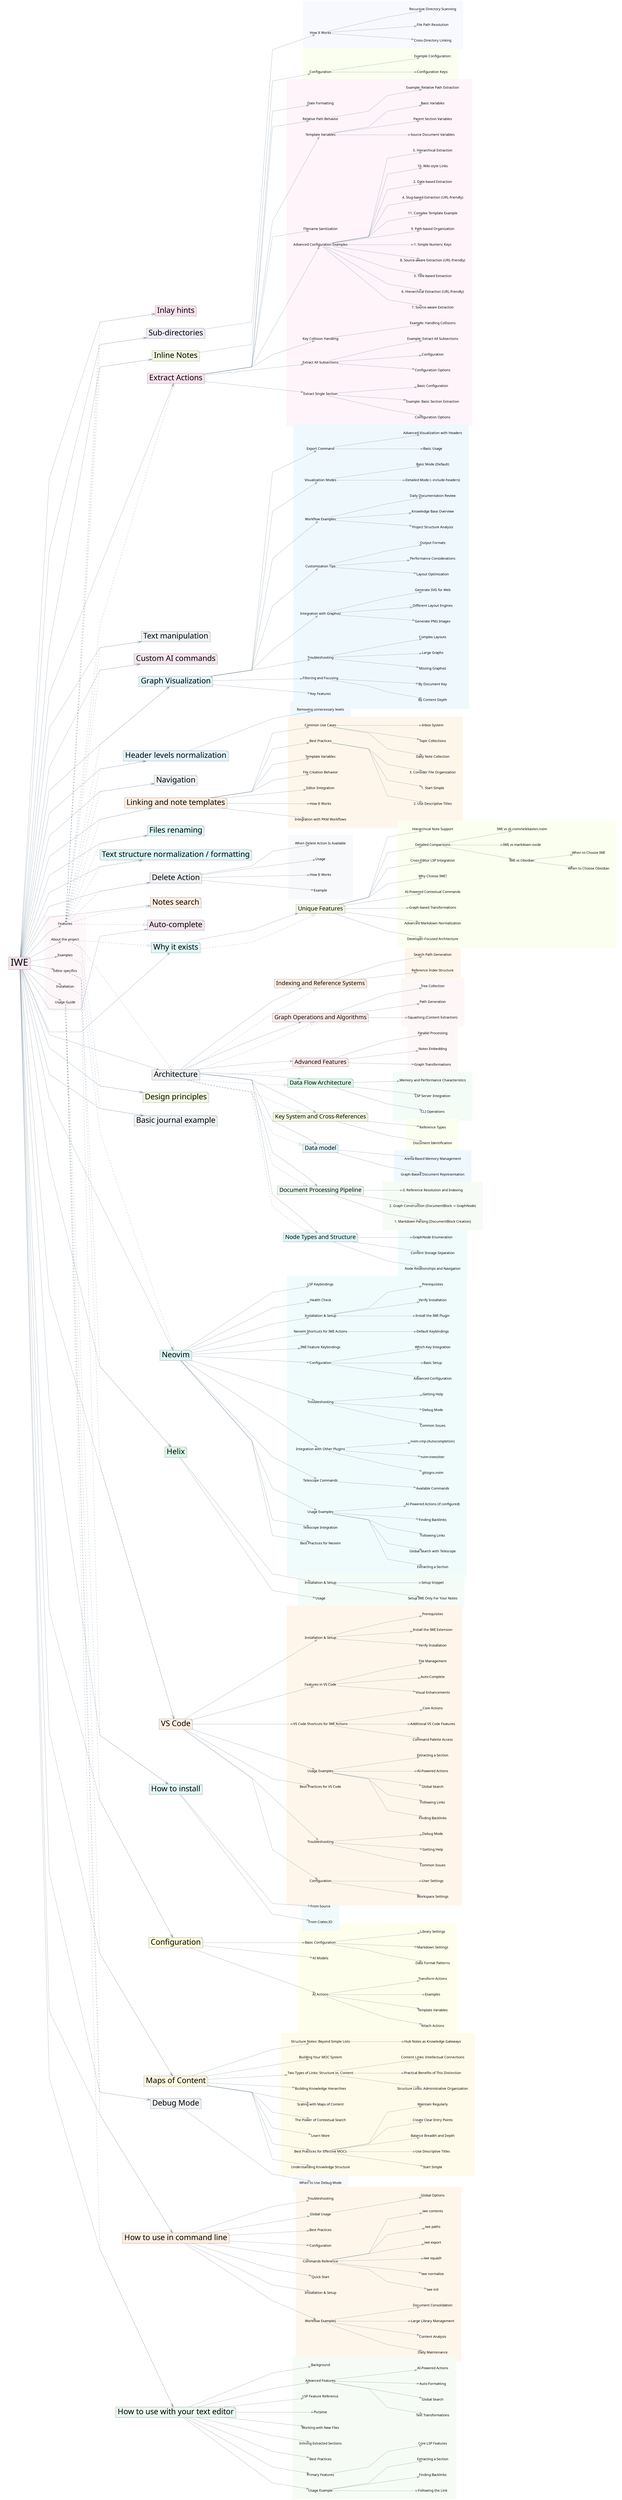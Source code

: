 digraph G {
  rankdir=LR
  fontname=Verdana
  fontsize=13
  nodesep=0.7
  splines=polyline
  pad="0.5,0.2"
  ranksep=1.2
  overlap=false
  540[label="Inlay hints",fillcolor="#fae1ee",fontsize=32,fontname=Verdana,color="#b3b3b3",penwidth=1.5,shape=note,style=filled]
  164[label="Data Flow Architecture",fillcolor="#d9fae7",fontsize=24,fontname=Verdana,color="#b3b3b3",penwidth=1.5,shape=note,style=filled]
  596[label="Sub-directories",fillcolor="#eeebfa",fontsize=32,fontname=Verdana,color="#b3b3b3",penwidth=1.5,shape=note,style=filled]
  1148[label="Neovim",fillcolor="#dcf7f7",fontsize=32,fontname=Verdana,color="#b3b3b3",penwidth=1.5,shape=note,style=filled]
  544[label="Inline Notes",fillcolor="#f2fadf",fontsize=32,fontname=Verdana,color="#b3b3b3",penwidth=1.5,shape=note,style=filled]
  375[label="Extract Actions",fillcolor="#fae1ee",fontsize=32,fontname=Verdana,color="#b3b3b3",penwidth=1.5,shape=note,style=filled]
  90[label="Configuration",fillcolor="#fbfbda",fontsize=32,fontname=Verdana,color="#b3b3b3",penwidth=1.5,shape=note,style=filled]
  861[label="Helix",fillcolor="#d9fae7",fontsize=32,fontname=Verdana,color="#b3b3b3",penwidth=1.5,shape=note,style=filled]
  618[label="Text manipulation",fillcolor="#eef2f5",fontsize=32,fontname=Verdana,color="#b3b3b3",penwidth=1.5,shape=note,style=filled]
  1077[label="Maps of Content",fillcolor="#fff9de",fontsize=32,fontname=Verdana,color="#b3b3b3",penwidth=1.5,shape=note,style=filled]
  1449[label="Why it exists",fillcolor="#dcf7f7",fontsize=32,fontname=Verdana,color="#b3b3b3",penwidth=1.5,shape=note,style=filled]
  267[label="Custom AI commands",fillcolor="#f6e5ee",fontsize=32,fontname=Verdana,color="#b3b3b3",penwidth=1.5,shape=note,style=filled]
  1059[label="Key System and Cross-References",fillcolor="#f2fadf",fontsize=24,fontname=Verdana,color="#b3b3b3",penwidth=1.5,shape=note,style=filled]
  1[label="Architecture",fillcolor="#eef2f5",fontsize=32,fontname=Verdana,color="#b3b3b3",penwidth=1.5,shape=note,style=filled]
  625[label="Graph Visualization",fillcolor="#e1f5fe",fontsize=32,fontname=Verdana,color="#b3b3b3",penwidth=1.5,shape=note,style=filled]
  874[label="How to install",fillcolor="#e2f6f6",fontsize=32,fontname=Verdana,color="#b3b3b3",penwidth=1.5,shape=note,style=filled]
  1002[label="IWE",fillcolor="#f6e5ee",fontsize=40,fontname=Verdana,color="#b3b3b3",penwidth=1.5,shape=note,style=filled]
  574[label="Header levels normalization",fillcolor="#e1f5fe",fontsize=32,fontname=Verdana,color="#b3b3b3",penwidth=1.5,shape=note,style=filled]
  189[label="Data model",fillcolor="#e1f5fe",fontsize=24,fontname=Verdana,color="#b3b3b3",penwidth=1.5,shape=note,style=filled]
  568[label="Navigation",fillcolor="#eef2f5",fontsize=32,fontname=Verdana,color="#b3b3b3",penwidth=1.5,shape=note,style=filled]
  272[label="Linking and note templates",fillcolor="#ffeee0",fontsize=32,fontname=Verdana,color="#b3b3b3",penwidth=1.5,shape=note,style=filled]
  229[label="Document Processing Pipeline",fillcolor="#e9f9ef",fontsize=24,fontname=Verdana,color="#b3b3b3",penwidth=1.5,shape=note,style=filled]
  219[label="Design principles",fillcolor="#f2fadf",fontsize=32,fontname=Verdana,color="#b3b3b3",penwidth=1.5,shape=note,style=filled]
  1285[label="Node Types and Structure",fillcolor="#dcf7f7",fontsize=24,fontname=Verdana,color="#b3b3b3",penwidth=1.5,shape=note,style=filled]
  1039[label="Indexing and Reference Systems",fillcolor="#ffeee0",fontsize=24,fontname=Verdana,color="#b3b3b3",penwidth=1.5,shape=note,style=filled]
  207[label="Debug Mode",fillcolor="#eef2f5",fontsize=32,fontname=Verdana,color="#b3b3b3",penwidth=1.5,shape=note,style=filled]
  1310[label="VS Code",fillcolor="#ffeee0",fontsize=32,fontname=Verdana,color="#b3b3b3",penwidth=1.5,shape=note,style=filled]
  246[label="Basic journal example",fillcolor="#eef2f5",fontsize=32,fontname=Verdana,color="#b3b3b3",penwidth=1.5,shape=note,style=filled]
  585[label="Files renaming",fillcolor="#dcf7f7",fontsize=32,fontname=Verdana,color="#b3b3b3",penwidth=1.5,shape=note,style=filled]
  339[label="Text structure normalization / formatting",fillcolor="#dcf7f7",fontsize=32,fontname=Verdana,color="#b3b3b3",penwidth=1.5,shape=note,style=filled]
  350[label="Delete Action",fillcolor="#eef2f5",fontsize=32,fontname=Verdana,color="#b3b3b3",penwidth=1.5,shape=note,style=filled]
  823[label="Graph Operations and Algorithms",fillcolor="#ffeaea",fontsize=24,fontname=Verdana,color="#b3b3b3",penwidth=1.5,shape=note,style=filled]
  588[label="Notes search",fillcolor="#ffeee0",fontsize=32,fontname=Verdana,color="#b3b3b3",penwidth=1.5,shape=note,style=filled]
  698[label="How to use in command line",fillcolor="#ffeee0",fontsize=32,fontname=Verdana,color="#b3b3b3",penwidth=1.5,shape=note,style=filled]
  834[label="Advanced Features",fillcolor="#ffeaea",fontsize=24,fontname=Verdana,color="#b3b3b3",penwidth=1.5,shape=note,style=filled]
  887[label="How to use with your text editor",fillcolor="#e9f9ef",fontsize=32,fontname=Verdana,color="#b3b3b3",penwidth=1.5,shape=note,style=filled]
  347[label="Auto-complete",fillcolor="#f6e5ee",fontsize=32,fontname=Verdana,color="#b3b3b3",penwidth=1.5,shape=note,style=filled]
  12[label="Unique Features",fillcolor="#f2fadf",fontsize=24,fontname=Verdana,color="#b3b3b3",penwidth=1.5,shape=note,style=filled]
  281[label="Common Use Cases",fontsize=14,fontname=Verdana,color="#b3b3b3",penwidth=1.5,shape=plain]
  1099[label="Structure Notes: Beyond Simple Lists",fontsize=14,fontname=Verdana,color="#b3b3b3",penwidth=1.5,shape=plain]
  761[label="iwe squash",fontsize=14,fontname=Verdana,color="#b3b3b3",penwidth=1.5,shape=plain]
  895[label="Core LSP Features",fontsize=14,fontname=Verdana,color="#b3b3b3",penwidth=1.5,shape=plain]
  1183[label="LSP Keybindings",fontsize=14,fontname=Verdana,color="#b3b3b3",penwidth=1.5,shape=plain]
  856[label="Parallel Processing",fontsize=14,fontname=Verdana,color="#b3b3b3",penwidth=1.5,shape=plain]
  1434[label="Getting Help",fontsize=14,fontname=Verdana,color="#b3b3b3",penwidth=1.5,shape=plain]
  663[label="Project Structure Analysis",fontsize=14,fontname=Verdana,color="#b3b3b3",penwidth=1.5,shape=plain]
  1011[label="Features",fontsize=14,fontname=Verdana,color="#b3b3b3",penwidth=1.5,shape=plain]
  197[label="Arena-Based Memory Management",fontsize=14,fontname=Verdana,color="#b3b3b3",penwidth=1.5,shape=plain]
  1101[label="Hub Notes as Knowledge Gateways",fontsize=14,fontname=Verdana,color="#b3b3b3",penwidth=1.5,shape=plain]
  804[label="Large Library Management",fontsize=14,fontname=Verdana,color="#b3b3b3",penwidth=1.5,shape=plain]
  1069[label="Reference Types",fontsize=14,fontname=Verdana,color="#b3b3b3",penwidth=1.5,shape=plain]
  890[label="Background",fontsize=14,fontname=Verdana,color="#b3b3b3",penwidth=1.5,shape=plain]
  629[label="Basic Usage",fontsize=14,fontname=Verdana,color="#b3b3b3",penwidth=1.5,shape=plain]
  1312[label="Install the IWE Extension",fontsize=14,fontname=Verdana,color="#b3b3b3",penwidth=1.5,shape=plain]
  1255[label="Debug Mode",fontsize=14,fontname=Verdana,color="#b3b3b3",penwidth=1.5,shape=plain]
  1202[label="Following Links",fontsize=14,fontname=Verdana,color="#b3b3b3",penwidth=1.5,shape=plain]
  242[label="3. Reference Resolution and Indexing",fontsize=14,fontname=Verdana,color="#b3b3b3",penwidth=1.5,shape=plain]
  817[label="Troubleshooting",fontsize=14,fontname=Verdana,color="#b3b3b3",penwidth=1.5,shape=plain]
  321[label="Best Practices",fontsize=14,fontname=Verdana,color="#b3b3b3",penwidth=1.5,shape=plain]
  941[label="Advanced Features",fontsize=14,fontname=Verdana,color="#b3b3b3",penwidth=1.5,shape=plain]
  94[label="Markdown Settings",fontsize=14,fontname=Verdana,color="#b3b3b3",penwidth=1.5,shape=plain]
  282[label="Daily Note Collection",fontsize=14,fontname=Verdana,color="#b3b3b3",penwidth=1.5,shape=plain]
  627[label="Export Command",fontsize=14,fontname=Verdana,color="#b3b3b3",penwidth=1.5,shape=plain]
  400[label="Example: Basic Section Extraction",fontsize=14,fontname=Verdana,color="#b3b3b3",penwidth=1.5,shape=plain]
  649[label="Generate PNG Images",fontsize=14,fontname=Verdana,color="#b3b3b3",penwidth=1.5,shape=plain]
  1286[label="GraphNode Enumeration",fontsize=14,fontname=Verdana,color="#b3b3b3",penwidth=1.5,shape=plain]
  908[label="LSP Feature Reference",fontsize=14,fontname=Verdana,color="#b3b3b3",penwidth=1.5,shape=plain]
  710[label="Global Usage",fontsize=14,fontname=Verdana,color="#b3b3b3",penwidth=1.5,shape=plain]
  308[label="Template Variables",fontsize=14,fontname=Verdana,color="#b3b3b3",penwidth=1.5,shape=plain]
  862[label="Installation & Setup",fontsize=14,fontname=Verdana,color="#b3b3b3",penwidth=1.5,shape=plain]
  1377[label="Global Search",fontsize=14,fontname=Verdana,color="#b3b3b3",penwidth=1.5,shape=plain]
  1268[label="nvim-treesitter",fontsize=14,fontname=Verdana,color="#b3b3b3",penwidth=1.5,shape=plain]
  1259[label="Getting Help",fontsize=14,fontname=Verdana,color="#b3b3b3",penwidth=1.5,shape=plain]
  824[label="Tree Collection",fontsize=14,fontname=Verdana,color="#b3b3b3",penwidth=1.5,shape=plain]
  598[label="How It Works",fontsize=14,fontname=Verdana,color="#b3b3b3",penwidth=1.5,shape=plain]
  781[label="iwe export",fontsize=14,fontname=Verdana,color="#b3b3b3",penwidth=1.5,shape=plain]
  1239[label="Common Issues",fontsize=14,fontname=Verdana,color="#b3b3b3",penwidth=1.5,shape=plain]
  952[label="Text Transformations",fontsize=14,fontname=Verdana,color="#b3b3b3",penwidth=1.5,shape=plain]
  177[label="Memory and Performance Characteristics",fontsize=14,fontname=Verdana,color="#b3b3b3",penwidth=1.5,shape=plain]
  634[label="Visualization Modes",fontsize=14,fontname=Verdana,color="#b3b3b3",penwidth=1.5,shape=plain]
  92[label="Basic Configuration",fontsize=14,fontname=Verdana,color="#b3b3b3",penwidth=1.5,shape=plain]
  638[label="Detailed Mode (--include-headers)",fontsize=14,fontname=Verdana,color="#b3b3b3",penwidth=1.5,shape=plain]
  98[label="Library Settings",fontsize=14,fontname=Verdana,color="#b3b3b3",penwidth=1.5,shape=plain]
  555[label="Configuration Keys:",fontsize=14,fontname=Verdana,color="#b3b3b3",penwidth=1.5,shape=plain]
  168[label="LSP Server Integration",fontsize=14,fontname=Verdana,color="#b3b3b3",penwidth=1.5,shape=plain]
  835[label="Notes Embedding",fontsize=14,fontname=Verdana,color="#b3b3b3",penwidth=1.5,shape=plain]
  1228[label="Health Check",fontsize=14,fontname=Verdana,color="#b3b3b3",penwidth=1.5,shape=plain]
  488[label="7. Source-aware Extraction",fontsize=14,fontname=Verdana,color="#b3b3b3",penwidth=1.5,shape=plain]
  668[label="Layout Optimization",fontsize=14,fontname=Verdana,color="#b3b3b3",penwidth=1.5,shape=plain]
  1172[label="Verify Installation",fontsize=14,fontname=Verdana,color="#b3b3b3",penwidth=1.5,shape=plain]
  524[label="Date Formatting",fontsize=14,fontname=Verdana,color="#b3b3b3",penwidth=1.5,shape=plain]
  1371[label="AI-Powered Actions",fontsize=14,fontname=Verdana,color="#b3b3b3",penwidth=1.5,shape=plain]
  1149[label="Installation & Setup",fontsize=14,fontname=Verdana,color="#b3b3b3",penwidth=1.5,shape=plain]
  300[label="Topic Collections",fontsize=14,fontname=Verdana,color="#b3b3b3",penwidth=1.5,shape=plain]
  38[label="Hierarchical Note Support",fontsize=14,fontname=Verdana,color="#b3b3b3",penwidth=1.5,shape=plain]
  1034[label="About the project",fontsize=14,fontname=Verdana,color="#b3b3b3",penwidth=1.5,shape=plain]
  1178[label="Neovim Shortcuts for IWE Actions",fontsize=14,fontname=Verdana,color="#b3b3b3",penwidth=1.5,shape=plain]
  1301[label="Content Storage Separation",fontsize=14,fontname=Verdana,color="#b3b3b3",penwidth=1.5,shape=plain]
  516[label="Example: Handling Collisions",fontsize=14,fontname=Verdana,color="#b3b3b3",penwidth=1.5,shape=plain]
  51[label="Detailed Comparisons",fontsize=14,fontname=Verdana,color="#b3b3b3",penwidth=1.5,shape=plain]
  1354[label="Extracting a Section",fontsize=14,fontname=Verdana,color="#b3b3b3",penwidth=1.5,shape=plain]
  1139[label="Building Your MOC System",fontsize=14,fontname=Verdana,color="#b3b3b3",penwidth=1.5,shape=plain]
  809[label="Best Practices",fontsize=14,fontname=Verdana,color="#b3b3b3",penwidth=1.5,shape=plain]
  550[label="Configuration",fontsize=14,fontname=Verdana,color="#b3b3b3",penwidth=1.5,shape=plain]
  291[label="Inbox System",fontsize=14,fontname=Verdana,color="#b3b3b3",penwidth=1.5,shape=plain]
  233[label="2. Graph Construction (DocumentBlock → GraphNode)",fontsize=14,fontname=Verdana,color="#b3b3b3",penwidth=1.5,shape=plain]
  67[label="When to Choose Obsidian",fontsize=14,fontname=Verdana,color="#b3b3b3",penwidth=1.5,shape=plain]
  579[label="Removing unnecessary levels",fontsize=14,fontname=Verdana,color="#b3b3b3",penwidth=1.5,shape=plain]
  888[label="Purpose",fontsize=14,fontname=Verdana,color="#b3b3b3",penwidth=1.5,shape=plain]
  448[label="Relative Path Behavior",fontsize=14,fontname=Verdana,color="#b3b3b3",penwidth=1.5,shape=plain]
  325[label="2. Use Descriptive Titles",fontsize=14,fontname=Verdana,color="#b3b3b3",penwidth=1.5,shape=plain]
  806[label="Configuration",fontsize=14,fontname=Verdana,color="#b3b3b3",penwidth=1.5,shape=plain]
  1289[label="Node Relationships and Navigation",fontsize=14,fontname=Verdana,color="#b3b3b3",penwidth=1.5,shape=plain]
  608[label="Cross-Directory Linking",fontsize=14,fontname=Verdana,color="#b3b3b3",penwidth=1.5,shape=plain]
  322[label="1. Start Simple",fontsize=14,fontname=Verdana,color="#b3b3b3",penwidth=1.5,shape=plain]
  660[label="Workflow Examples",fontsize=14,fontname=Verdana,color="#b3b3b3",penwidth=1.5,shape=plain]
  665[label="Knowledge Base Overview",fontsize=14,fontname=Verdana,color="#b3b3b3",penwidth=1.5,shape=plain]
  436[label="Parent Section Variables",fontsize=14,fontname=Verdana,color="#b3b3b3",penwidth=1.5,shape=plain]
  1160[label="Prerequisites",fontsize=14,fontname=Verdana,color="#b3b3b3",penwidth=1.5,shape=plain]
  745[label="iwe paths",fontsize=14,fontname=Verdana,color="#b3b3b3",penwidth=1.5,shape=plain]
  802[label="Document Consolidation",fontsize=14,fontname=Verdana,color="#b3b3b3",penwidth=1.5,shape=plain]
  869[label="Usage",fontsize=14,fontname=Verdana,color="#b3b3b3",penwidth=1.5,shape=plain]
  59[label="When to Choose IWE",fontsize=14,fontname=Verdana,color="#b3b3b3",penwidth=1.5,shape=plain]
  1105[label="Two Types of Links: Structure vs. Content",fontsize=14,fontname=Verdana,color="#b3b3b3",penwidth=1.5,shape=plain]
  605[label="File Path Resolution",fontsize=14,fontname=Verdana,color="#b3b3b3",penwidth=1.5,shape=plain]
  1365[label="Finding Backlinks",fontsize=14,fontname=Verdana,color="#b3b3b3",penwidth=1.5,shape=plain]
  483[label="6. Hierarchical Extraction (URL-friendly)",fontsize=14,fontname=Verdana,color="#b3b3b3",penwidth=1.5,shape=plain]
  1032[label="Examples",fontsize=14,fontname=Verdana,color="#b3b3b3",penwidth=1.5,shape=plain]
  408[label="Configuration",fontsize=14,fontname=Verdana,color="#b3b3b3",penwidth=1.5,shape=plain]
  967[label="Global Search",fontsize=14,fontname=Verdana,color="#b3b3b3",penwidth=1.5,shape=plain]
  391[label="Basic Configuration",fontsize=14,fontname=Verdana,color="#b3b3b3",penwidth=1.5,shape=plain]
  416[label="Example: Extract All Subsections",fontsize=14,fontname=Verdana,color="#b3b3b3",penwidth=1.5,shape=plain]
  667[label="Customization Tips",fontsize=14,fontname=Verdana,color="#b3b3b3",penwidth=1.5,shape=plain]
  798[label="Daily Maintenance",fontsize=14,fontname=Verdana,color="#b3b3b3",penwidth=1.5,shape=plain]
  1094[label="Building Knowledge Hierarchies",fontsize=14,fontname=Verdana,color="#b3b3b3",penwidth=1.5,shape=plain]
  720[label="Commands Reference",fontsize=14,fontname=Verdana,color="#b3b3b3",penwidth=1.5,shape=plain]
  1311[label="Installation & Setup",fontsize=14,fontname=Verdana,color="#b3b3b3",penwidth=1.5,shape=plain]
  682[label="Performance Considerations",fontsize=14,fontname=Verdana,color="#b3b3b3",penwidth=1.5,shape=plain]
  1049[label="Search Path Generation",fontsize=14,fontname=Verdana,color="#b3b3b3",penwidth=1.5,shape=plain]
  1090[label="Scaling with Maps of Content",fontsize=14,fontname=Verdana,color="#b3b3b3",penwidth=1.5,shape=plain]
  428[label="Template Variables",fontsize=14,fontname=Verdana,color="#b3b3b3",penwidth=1.5,shape=plain]
  755[label="iwe contents",fontsize=14,fontname=Verdana,color="#b3b3b3",penwidth=1.5,shape=plain]
  103[label="Date Format Patterns",fontsize=14,fontname=Verdana,color="#b3b3b3",penwidth=1.5,shape=plain]
  1181[label="IWE Feature Keybindings",fontsize=14,fontname=Verdana,color="#b3b3b3",penwidth=1.5,shape=plain]
  1187[label="Configuration",fontsize=14,fontname=Verdana,color="#b3b3b3",penwidth=1.5,shape=plain]
  1344[label="Additional VS Code Features",fontsize=14,fontname=Verdana,color="#b3b3b3",penwidth=1.5,shape=plain]
  1107[label="Structure Links: Administrative Organization",fontsize=14,fontname=Verdana,color="#b3b3b3",penwidth=1.5,shape=plain]
  190[label="Graph-Based Document Representation",fontsize=14,fontname=Verdana,color="#b3b3b3",penwidth=1.5,shape=plain]
  158[label="Examples",fontsize=14,fontname=Verdana,color="#b3b3b3",penwidth=1.5,shape=plain]
  721[label="iwe init",fontsize=14,fontname=Verdana,color="#b3b3b3",penwidth=1.5,shape=plain]
  369[label="When Delete Action Is Available",fontsize=14,fontname=Verdana,color="#b3b3b3",penwidth=1.5,shape=plain]
  985[label="Working with New Files",fontsize=14,fontname=Verdana,color="#b3b3b3",penwidth=1.5,shape=plain]
  661[label="Daily Documentation Review",fontsize=14,fontname=Verdana,color="#b3b3b3",penwidth=1.5,shape=plain]
  882[label="From Source",fontsize=14,fontname=Verdana,color="#b3b3b3",penwidth=1.5,shape=plain]
  56[label="IWE vs Obsidian",fontsize=14,fontname=Verdana,color="#b3b3b3",penwidth=1.5,shape=plain]
  1207[label="Finding Backlinks",fontsize=14,fontname=Verdana,color="#b3b3b3",penwidth=1.5,shape=plain]
  959[label="Auto-Formatting",fontsize=14,fontname=Verdana,color="#b3b3b3",penwidth=1.5,shape=plain]
  52[label="IWE vs markdown-oxide",fontsize=14,fontname=Verdana,color="#b3b3b3",penwidth=1.5,shape=plain]
  942[label="AI-Powered Actions",fontsize=14,fontname=Verdana,color="#b3b3b3",penwidth=1.5,shape=plain]
  129[label="Transform Actions",fontsize=14,fontname=Verdana,color="#b3b3b3",penwidth=1.5,shape=plain]
  1150[label="Install the IWE Plugin",fontsize=14,fontname=Verdana,color="#b3b3b3",penwidth=1.5,shape=plain]
  712[label="Global Options",fontsize=14,fontname=Verdana,color="#b3b3b3",penwidth=1.5,shape=plain]
  830[label="Path Generation",fontsize=14,fontname=Verdana,color="#b3b3b3",penwidth=1.5,shape=plain]
  1137[label="Balance Breadth and Depth",fontsize=14,fontname=Verdana,color="#b3b3b3",penwidth=1.5,shape=plain]
  76[label="IWE vs zk.nvim/telekasten.nvim",fontsize=14,fontname=Verdana,color="#b3b3b3",penwidth=1.5,shape=plain]
  1028[label="Editor specifics",fontsize=14,fontname=Verdana,color="#b3b3b3",penwidth=1.5,shape=plain]
  114[label="AI Models",fontsize=14,fontname=Verdana,color="#b3b3b3",penwidth=1.5,shape=plain]
  1131[label="Create Clear Entry Points",fontsize=14,fontname=Verdana,color="#b3b3b3",penwidth=1.5,shape=plain]
  700[label="Quick Start",fontsize=14,fontname=Verdana,color="#b3b3b3",penwidth=1.5,shape=plain]
  1238[label="Troubleshooting",fontsize=14,fontname=Verdana,color="#b3b3b3",penwidth=1.5,shape=plain]
  1133[label="Maintain Regularly",fontsize=14,fontname=Verdana,color="#b3b3b3",penwidth=1.5,shape=plain]
  976[label="Inlining Extracted Sections",fontsize=14,fontname=Verdana,color="#b3b3b3",penwidth=1.5,shape=plain]
  1393[label="Features in VS Code",fontsize=14,fontname=Verdana,color="#b3b3b3",penwidth=1.5,shape=plain]
  690[label="Missing Graphviz",fontsize=14,fontname=Verdana,color="#b3b3b3",penwidth=1.5,shape=plain]
  1266[label="nvim-cmp (Autocompletion)",fontsize=14,fontname=Verdana,color="#b3b3b3",penwidth=1.5,shape=plain]
  1128[label="Start Simple",fontsize=14,fontname=Verdana,color="#b3b3b3",penwidth=1.5,shape=plain]
  635[label="Basic Mode (Default)",fontsize=14,fontname=Verdana,color="#b3b3b3",penwidth=1.5,shape=plain]
  44[label="Cross-Editor LSP Integration",fontsize=14,fontname=Verdana,color="#b3b3b3",penwidth=1.5,shape=plain]
  1341[label="VS Code Shortcuts for IWE Actions",fontsize=14,fontname=Verdana,color="#b3b3b3",penwidth=1.5,shape=plain]
  80[label="Why Choose IWE?",fontsize=14,fontname=Verdana,color="#b3b3b3",penwidth=1.5,shape=plain]
  533[label="Filename Sanitization",fontsize=14,fontname=Verdana,color="#b3b3b3",penwidth=1.5,shape=plain]
  303[label="File Creation Behavior",fontsize=14,fontname=Verdana,color="#b3b3b3",penwidth=1.5,shape=plain]
  658[label="By Content Depth",fontsize=14,fontname=Verdana,color="#b3b3b3",penwidth=1.5,shape=plain]
  20[label="AI-Powered Contextual Commands",fontsize=14,fontname=Verdana,color="#b3b3b3",penwidth=1.5,shape=plain]
  1394[label="Auto-Complete",fontsize=14,fontname=Verdana,color="#b3b3b3",penwidth=1.5,shape=plain]
  992[label="Best Practices",fontsize=14,fontname=Verdana,color="#b3b3b3",penwidth=1.5,shape=plain]
  1179[label="Default Keybindings",fontsize=14,fontname=Verdana,color="#b3b3b3",penwidth=1.5,shape=plain]
  648[label="Integration with Graphviz",fontsize=14,fontname=Verdana,color="#b3b3b3",penwidth=1.5,shape=plain]
  139[label="Attach Actions",fontsize=14,fontname=Verdana,color="#b3b3b3",penwidth=1.5,shape=plain]
  127[label="AI Actions",fontsize=14,fontname=Verdana,color="#b3b3b3",penwidth=1.5,shape=plain]
  675[label="Output Formats",fontsize=14,fontname=Verdana,color="#b3b3b3",penwidth=1.5,shape=plain]
  599[label="Recursive Directory Scanning",fontsize=14,fontname=Verdana,color="#b3b3b3",penwidth=1.5,shape=plain]
  430[label="Basic Variables",fontsize=14,fontname=Verdana,color="#b3b3b3",penwidth=1.5,shape=plain]
  465[label="Advanced Configuration Examples",fontsize=14,fontname=Verdana,color="#b3b3b3",penwidth=1.5,shape=plain]
  706[label="Installation & Setup",fontsize=14,fontname=Verdana,color="#b3b3b3",penwidth=1.5,shape=plain]
  687[label="Troubleshooting",fontsize=14,fontname=Verdana,color="#b3b3b3",penwidth=1.5,shape=plain]
  316[label="Editor Integration",fontsize=14,fontname=Verdana,color="#b3b3b3",penwidth=1.5,shape=plain]
  472[label="3. Title-based Extraction",fontsize=14,fontname=Verdana,color="#b3b3b3",penwidth=1.5,shape=plain]
  1040[label="Reference Index Structure",fontsize=14,fontname=Verdana,color="#b3b3b3",penwidth=1.5,shape=plain]
  14[label="Graph-based Transformations",fontsize=14,fontname=Verdana,color="#b3b3b3",penwidth=1.5,shape=plain]
  1083[label="The Power of Contextual Search",fontsize=14,fontname=Verdana,color="#b3b3b3",penwidth=1.5,shape=plain]
  1265[label="Integration with Other Plugins",fontsize=14,fontname=Verdana,color="#b3b3b3",penwidth=1.5,shape=plain]
  1123[label="Practical Benefits of This Distinction",fontsize=14,fontname=Verdana,color="#b3b3b3",penwidth=1.5,shape=plain]
  552[label="Example Configuration:",fontsize=14,fontname=Verdana,color="#b3b3b3",penwidth=1.5,shape=plain]
  1224[label="Telescope Commands",fontsize=14,fontname=Verdana,color="#b3b3b3",penwidth=1.5,shape=plain]
  827[label="Squashing (Content Extraction)",fontsize=14,fontname=Verdana,color="#b3b3b3",penwidth=1.5,shape=plain]
  1143[label="Learn More",fontsize=14,fontname=Verdana,color="#b3b3b3",penwidth=1.5,shape=plain]
  1384[label="Workspace Settings",fontsize=14,fontname=Verdana,color="#b3b3b3",penwidth=1.5,shape=plain]
  1323[label="Prerequisites",fontsize=14,fontname=Verdana,color="#b3b3b3",penwidth=1.5,shape=plain]
  653[label="Different Layout Engines",fontsize=14,fontname=Verdana,color="#b3b3b3",penwidth=1.5,shape=plain]
  1135[label="Use Descriptive Titles",fontsize=14,fontname=Verdana,color="#b3b3b3",penwidth=1.5,shape=plain]
  1188[label="Basic Setup",fontsize=14,fontname=Verdana,color="#b3b3b3",penwidth=1.5,shape=plain]
  1003[label="Installation",fontsize=14,fontname=Verdana,color="#b3b3b3",penwidth=1.5,shape=plain]
  358[label="Usage",fontsize=14,fontname=Verdana,color="#b3b3b3",penwidth=1.5,shape=plain]
  867[label="Setup IWE Only For Your Notes",fontsize=14,fontname=Verdana,color="#b3b3b3",penwidth=1.5,shape=plain]
  893[label="Primary Features",fontsize=14,fontname=Verdana,color="#b3b3b3",penwidth=1.5,shape=plain]
  797[label="Workflow Examples",fontsize=14,fontname=Verdana,color="#b3b3b3",penwidth=1.5,shape=plain]
  1342[label="Core Actions",fontsize=14,fontname=Verdana,color="#b3b3b3",penwidth=1.5,shape=plain]
  493[label="8. Source-aware Extraction (URL-friendly)",fontsize=14,fontname=Verdana,color="#b3b3b3",penwidth=1.5,shape=plain]
  911[label="Usage Example",fontsize=14,fontname=Verdana,color="#b3b3b3",penwidth=1.5,shape=plain]
  1404[label="File Management",fontsize=14,fontname=Verdana,color="#b3b3b3",penwidth=1.5,shape=plain]
  1192[label="Which-Key Integration",fontsize=14,fontname=Verdana,color="#b3b3b3",penwidth=1.5,shape=plain]
  849[label="Graph Transformations",fontsize=14,fontname=Verdana,color="#b3b3b3",penwidth=1.5,shape=plain]
  410[label="Configuration Options",fontsize=14,fontname=Verdana,color="#b3b3b3",penwidth=1.5,shape=plain]
  466[label="1. Simple Numeric Keys",fontsize=14,fontname=Verdana,color="#b3b3b3",penwidth=1.5,shape=plain]
  865[label="Setup Snippet",fontsize=14,fontname=Verdana,color="#b3b3b3",penwidth=1.5,shape=plain]
  1005[label="Usage Guide",fontsize=14,fontname=Verdana,color="#b3b3b3",penwidth=1.5,shape=plain]
  498[label="9. Path-based Organization",fontsize=14,fontname=Verdana,color="#b3b3b3",penwidth=1.5,shape=plain]
  1218[label="AI-Powered Actions (if configured)",fontsize=14,fontname=Verdana,color="#b3b3b3",penwidth=1.5,shape=plain]
  352[label="How It Works",fontsize=14,fontname=Verdana,color="#b3b3b3",penwidth=1.5,shape=plain]
  1195[label="Usage Examples",fontsize=14,fontname=Verdana,color="#b3b3b3",penwidth=1.5,shape=plain]
  210[label="When to Use Debug Mode",fontsize=14,fontname=Verdana,color="#b3b3b3",penwidth=1.5,shape=plain]
  1360[label="Following Links",fontsize=14,fontname=Verdana,color="#b3b3b3",penwidth=1.5,shape=plain]
  275[label="How It Works",fontsize=14,fontname=Verdana,color="#b3b3b3",penwidth=1.5,shape=plain]
  688[label="Large Graphs",fontsize=14,fontname=Verdana,color="#b3b3b3",penwidth=1.5,shape=plain]
  509[label="Key Collision Handling",fontsize=14,fontname=Verdana,color="#b3b3b3",penwidth=1.5,shape=plain]
  148[label="Template Variables",fontsize=14,fontname=Verdana,color="#b3b3b3",penwidth=1.5,shape=plain]
  731[label="iwe normalize",fontsize=14,fontname=Verdana,color="#b3b3b3",penwidth=1.5,shape=plain]
  1353[label="Usage Examples",fontsize=14,fontname=Verdana,color="#b3b3b3",penwidth=1.5,shape=plain]
  394[label="Configuration Options",fontsize=14,fontname=Verdana,color="#b3b3b3",penwidth=1.5,shape=plain]
  504[label="11. Complex Template Example",fontsize=14,fontname=Verdana,color="#b3b3b3",penwidth=1.5,shape=plain]
  921[label="Extracting a Section",fontsize=14,fontname=Verdana,color="#b3b3b3",penwidth=1.5,shape=plain]
  475[label="4. Slug-based Extraction (URL-friendly)",fontsize=14,fontname=Verdana,color="#b3b3b3",penwidth=1.5,shape=plain]
  1427[label="Debug Mode",fontsize=14,fontname=Verdana,color="#b3b3b3",penwidth=1.5,shape=plain]
  1185[label="Telescope Integration",fontsize=14,fontname=Verdana,color="#b3b3b3",penwidth=1.5,shape=plain]
  32[label="Advanced Markdown Normalization",fontsize=14,fontname=Verdana,color="#b3b3b3",penwidth=1.5,shape=plain]
  929[label="Following the Link",fontsize=14,fontname=Verdana,color="#b3b3b3",penwidth=1.5,shape=plain]
  1196[label="Extracting a Section",fontsize=14,fontname=Verdana,color="#b3b3b3",penwidth=1.5,shape=plain]
  1335[label="Verify Installation",fontsize=14,fontname=Verdana,color="#b3b3b3",penwidth=1.5,shape=plain]
  655[label="Filtering and Focusing",fontsize=14,fontname=Verdana,color="#b3b3b3",penwidth=1.5,shape=plain]
  469[label="2. Date-based Extraction",fontsize=14,fontname=Verdana,color="#b3b3b3",penwidth=1.5,shape=plain]
  1439[label="Best Practices for VS Code",fontsize=14,fontname=Verdana,color="#b3b3b3",penwidth=1.5,shape=plain]
  1270[label="gitsigns.nvim",fontsize=14,fontname=Verdana,color="#b3b3b3",penwidth=1.5,shape=plain]
  641[label="Key Features",fontsize=14,fontname=Verdana,color="#b3b3b3",penwidth=1.5,shape=plain]
  501[label="10. Wiki-style Links",fontsize=14,fontname=Verdana,color="#b3b3b3",penwidth=1.5,shape=plain]
  1212[label="Global Search with Telescope",fontsize=14,fontname=Verdana,color="#b3b3b3",penwidth=1.5,shape=plain]
  1346[label="Command Palette Access",fontsize=14,fontname=Verdana,color="#b3b3b3",penwidth=1.5,shape=plain]
  693[label="Complex Layouts",fontsize=14,fontname=Verdana,color="#b3b3b3",penwidth=1.5,shape=plain]
  478[label="5. Hierarchical Extraction",fontsize=14,fontname=Verdana,color="#b3b3b3",penwidth=1.5,shape=plain]
  1387[label="User Settings",fontsize=14,fontname=Verdana,color="#b3b3b3",penwidth=1.5,shape=plain]
  1409[label="Troubleshooting",fontsize=14,fontname=Verdana,color="#b3b3b3",penwidth=1.5,shape=plain]
  407[label="Extract All Subsections",fontsize=14,fontname=Verdana,color="#b3b3b3",penwidth=1.5,shape=plain]
  800[label="Content Analysis",fontsize=14,fontname=Verdana,color="#b3b3b3",penwidth=1.5,shape=plain]
  1127[label="Best Practices for Effective MOCs",fontsize=14,fontname=Verdana,color="#b3b3b3",penwidth=1.5,shape=plain]
  390[label="Extract Single Section",fontsize=14,fontname=Verdana,color="#b3b3b3",penwidth=1.5,shape=plain]
  1190[label="Advanced Configuration",fontsize=14,fontname=Verdana,color="#b3b3b3",penwidth=1.5,shape=plain]
  328[label="3. Consider File Organization",fontsize=14,fontname=Verdana,color="#b3b3b3",penwidth=1.5,shape=plain]
  1115[label="Content Links: Intellectual Connections",fontsize=14,fontname=Verdana,color="#b3b3b3",penwidth=1.5,shape=plain]
  935[label="Finding Backlinks",fontsize=14,fontname=Verdana,color="#b3b3b3",penwidth=1.5,shape=plain]
  651[label="Generate SVG for Web",fontsize=14,fontname=Verdana,color="#b3b3b3",penwidth=1.5,shape=plain]
  1410[label="Common Issues",fontsize=14,fontname=Verdana,color="#b3b3b3",penwidth=1.5,shape=plain]
  454[label="Example: Relative Path Extraction",fontsize=14,fontname=Verdana,color="#b3b3b3",penwidth=1.5,shape=plain]
  26[label="Developer-Focused Architecture",fontsize=14,fontname=Verdana,color="#b3b3b3",penwidth=1.5,shape=plain]
  230[label="1. Markdown Parsing (DocumentBlock Creation)",fontsize=14,fontname=Verdana,color="#b3b3b3",penwidth=1.5,shape=plain]
  631[label="Advanced Visualization with Headers",fontsize=14,fontname=Verdana,color="#b3b3b3",penwidth=1.5,shape=plain]
  1399[label="Visual Enhancements",fontsize=14,fontname=Verdana,color="#b3b3b3",penwidth=1.5,shape=plain]
  1272[label="Best Practices for Neovim",fontsize=14,fontname=Verdana,color="#b3b3b3",penwidth=1.5,shape=plain]
  1079[label="Understanding Knowledge Structure",fontsize=14,fontname=Verdana,color="#b3b3b3",penwidth=1.5,shape=plain]
  656[label="By Document Key",fontsize=14,fontname=Verdana,color="#b3b3b3",penwidth=1.5,shape=plain]
  1225[label="Available Commands",fontsize=14,fontname=Verdana,color="#b3b3b3",penwidth=1.5,shape=plain]
  1383[label="Configuration",fontsize=14,fontname=Verdana,color="#b3b3b3",penwidth=1.5,shape=plain]
  876[label="From Crates.IO",fontsize=14,fontname=Verdana,color="#b3b3b3",penwidth=1.5,shape=plain]
  363[label="Example",fontsize=14,fontname=Verdana,color="#b3b3b3",penwidth=1.5,shape=plain]
  1060[label="Document Identification",fontsize=14,fontname=Verdana,color="#b3b3b3",penwidth=1.5,shape=plain]
  331[label="Integration with PKM Workflows",fontsize=14,fontname=Verdana,color="#b3b3b3",penwidth=1.5,shape=plain]
  441[label="Source Document Variables",fontsize=14,fontname=Verdana,color="#b3b3b3",penwidth=1.5,shape=plain]
  165[label="CLI Operations",fontsize=14,fontname=Verdana,color="#b3b3b3",penwidth=1.5,shape=plain]
  subgraph cluster_1 {
    labeljust="l"
    style=filled
    color="#f3fcf7"
    fillcolor="#f3fcf7"
    fontcolor="#257257"
    penwidth=40
    177
    168
    165
  }
  subgraph cluster_2 {
    labeljust="l"
    style=filled
    color="#f8f8ff"
    fillcolor="#f8f8ff"
    fontcolor="#442b7e"
    penwidth=40
    598
    608
    605
    599
  }
  subgraph cluster_3 {
    labeljust="l"
    style=filled
    color="#f0fbfc"
    fillcolor="#f0fbfc"
    fontcolor="#1d4c56"
    penwidth=40
    1183
    1255
    1202
    1268
    1259
    1239
    1228
    1172
    1149
    1178
    1160
    1181
    1187
    1207
    1150
    1238
    1266
    1179
    1265
    1224
    1188
    1192
    1218
    1195
    1185
    1196
    1270
    1212
    1190
    1272
    1225
  }
  subgraph cluster_4 {
    labeljust="l"
    style=filled
    color="#faffef"
    fillcolor="#faffef"
    fontcolor="#847c36"
    penwidth=40
    555
    550
    552
  }
  subgraph cluster_5 {
    labeljust="l"
    style=filled
    color="#fff4fa"
    fillcolor="#fff4fa"
    fontcolor="#a7475a"
    penwidth=40
    400
    488
    524
    516
    448
    436
    483
    408
    391
    416
    428
    533
    430
    465
    472
    493
    410
    466
    498
    509
    394
    504
    475
    469
    501
    478
    407
    390
    454
    441
  }
  subgraph cluster_6 {
    labeljust="l"
    style=filled
    color="#fefeec"
    fillcolor="#fefeec"
    fontcolor="#96902d"
    penwidth=40
    94
    92
    98
    103
    158
    129
    114
    139
    127
    148
  }
  subgraph cluster_7 {
    labeljust="l"
    style=filled
    color="#f3fcf7"
    fillcolor="#f3fcf7"
    fontcolor="#257257"
    penwidth=40
    862
    869
    867
    865
  }
  subgraph cluster_9 {
    labeljust="l"
    style=filled
    color="#fffbea"
    fillcolor="#fffbea"
    fontcolor="#a67c00"
    penwidth=40
    1099
    1101
    1139
    1105
    1094
    1090
    1107
    1137
    1131
    1133
    1128
    1083
    1123
    1143
    1135
    1127
    1115
    1079
  }
  subgraph cluster_12 {
    labeljust="l"
    style=filled
    color="#faffef"
    fillcolor="#faffef"
    fontcolor="#847c36"
    penwidth=40
    1069
    1060
  }
  subgraph cluster_14 {
    labeljust="l"
    style=filled
    color="#eff8fd"
    fillcolor="#eff8fd"
    fontcolor="#283747"
    penwidth=40
    663
    629
    627
    649
    634
    638
    668
    660
    665
    667
    682
    661
    690
    635
    658
    648
    675
    687
    653
    688
    655
    641
    693
    651
    631
    656
  }
  subgraph cluster_15 {
    labeljust="l"
    style=filled
    color="#f0fafb"
    fillcolor="#f0fafb"
    fontcolor="#225c5a"
    penwidth=40
    882
    876
  }
  subgraph cluster_16 {
    labeljust="l"
    style=filled
    color="#fdf7fa"
    fillcolor="#fdf7fa"
    fontcolor="#764470"
    penwidth=40
    1011
    1034
    1032
    1028
    1003
    1005
  }
  subgraph cluster_17 {
    labeljust="l"
    style=filled
    color="#eff8fd"
    fillcolor="#eff8fd"
    fontcolor="#283747"
    penwidth=40
    579
  }
  subgraph cluster_18 {
    labeljust="l"
    style=filled
    color="#eff8fd"
    fillcolor="#eff8fd"
    fontcolor="#283747"
    penwidth=40
    197
    190
  }
  subgraph cluster_20 {
    labeljust="l"
    style=filled
    color="#fff6eb"
    fillcolor="#fff6eb"
    fontcolor="#b36a36"
    penwidth=40
    281
    321
    282
    308
    300
    291
    325
    322
    303
    316
    275
    328
    331
  }
  subgraph cluster_21 {
    labeljust="l"
    style=filled
    color="#f6fcf5"
    fillcolor="#f6fcf5"
    fontcolor="#185c37"
    penwidth=40
    242
    233
    230
  }
  subgraph cluster_23 {
    labeljust="l"
    style=filled
    color="#f0fbfc"
    fillcolor="#f0fbfc"
    fontcolor="#1d4c56"
    penwidth=40
    1286
    1301
    1289
  }
  subgraph cluster_24 {
    labeljust="l"
    style=filled
    color="#fff6eb"
    fillcolor="#fff6eb"
    fontcolor="#b36a36"
    penwidth=40
    1049
    1040
  }
  subgraph cluster_25 {
    labeljust="l"
    style=filled
    color="#f7f9fa"
    fillcolor="#f7f9fa"
    fontcolor="#4a525a"
    penwidth=40
    210
  }
  subgraph cluster_26 {
    labeljust="l"
    style=filled
    color="#fff6eb"
    fillcolor="#fff6eb"
    fontcolor="#b36a36"
    penwidth=40
    1434
    1312
    1377
    1371
    1354
    1365
    1311
    1344
    1393
    1341
    1394
    1384
    1323
    1342
    1404
    1360
    1353
    1427
    1335
    1439
    1346
    1387
    1409
    1410
    1399
    1383
  }
  subgraph cluster_30 {
    labeljust="l"
    style=filled
    color="#f7f9fa"
    fillcolor="#f7f9fa"
    fontcolor="#4a525a"
    penwidth=40
    369
    358
    352
    363
  }
  subgraph cluster_31 {
    labeljust="l"
    style=filled
    color="#fef7f7"
    fillcolor="#fef7f7"
    fontcolor="#c35151"
    penwidth=40
    824
    830
    827
  }
  subgraph cluster_33 {
    labeljust="l"
    style=filled
    color="#fff6eb"
    fillcolor="#fff6eb"
    fontcolor="#b36a36"
    penwidth=40
    761
    804
    817
    710
    781
    809
    806
    745
    802
    798
    720
    755
    721
    712
    700
    706
    797
    731
    800
  }
  subgraph cluster_34 {
    labeljust="l"
    style=filled
    color="#fef7f7"
    fillcolor="#fef7f7"
    fontcolor="#c35151"
    penwidth=40
    856
    835
    849
  }
  subgraph cluster_35 {
    labeljust="l"
    style=filled
    color="#f6fcf5"
    fillcolor="#f6fcf5"
    fontcolor="#185c37"
    penwidth=40
    895
    890
    941
    908
    952
    888
    967
    985
    959
    942
    976
    992
    893
    911
    921
    929
    935
  }
  subgraph cluster_37 {
    labeljust="l"
    style=filled
    color="#faffef"
    fillcolor="#faffef"
    fontcolor="#847c36"
    penwidth=40
    38
    51
    67
    59
    56
    52
    76
    44
    80
    20
    14
    32
    26
  }
  1449 -> 12 [arrowsize=1.5,arrowhead="empty",style="dashed",color="#38546c66",penwidth=1.2]
  1 -> 823 [arrowsize=1.5,arrowhead="empty",style="dashed",color="#38546c66",penwidth=1.2]
  1 -> 164 [arrowsize=1.5,arrowhead="empty",style="dashed",color="#38546c66",penwidth=1.2]
  1 -> 1039 [arrowsize=1.5,arrowhead="empty",style="dashed",color="#38546c66",penwidth=1.2]
  1 -> 1059 [arrowsize=1.5,arrowhead="empty",style="dashed",color="#38546c66",penwidth=1.2]
  1 -> 834 [arrowsize=1.5,arrowhead="empty",style="dashed",color="#38546c66",penwidth=1.2]
  1 -> 229 [arrowsize=1.5,arrowhead="empty",style="dashed",color="#38546c66",penwidth=1.2]
  1 -> 189 [arrowsize=1.5,arrowhead="empty",style="dashed",color="#38546c66",penwidth=1.2]
  1 -> 1285 [arrowsize=1.5,arrowhead="empty",style="dashed",color="#38546c66",penwidth=1.2]
  1032 -> 246 [arrowsize=1.5,arrowhead="empty",style="dashed",color="#38546c66",penwidth=1.2]
  1003 -> 874 [arrowsize=1.5,arrowhead="empty",style="dashed",color="#38546c66",penwidth=1.2]
  1005 -> 207 [arrowsize=1.5,arrowhead="empty",style="dashed",color="#38546c66",penwidth=1.2]
  1028 -> 861 [arrowsize=1.5,arrowhead="empty",style="dashed",color="#38546c66",penwidth=1.2]
  1011 -> 347 [arrowsize=1.5,arrowhead="empty",style="dashed",color="#38546c66",penwidth=1.2]
  1034 -> 1 [arrowsize=1.5,arrowhead="empty",style="dashed",color="#38546c66",penwidth=1.2]
  1011 -> 588 [arrowsize=1.5,arrowhead="empty",style="dashed",color="#38546c66",penwidth=1.2]
  1005 -> 1077 [arrowsize=1.5,arrowhead="empty",style="dashed",color="#38546c66",penwidth=1.2]
  1011 -> 267 [arrowsize=1.5,arrowhead="empty",style="dashed",color="#38546c66",penwidth=1.2]
  1011 -> 375 [arrowsize=1.5,arrowhead="empty",style="dashed",color="#38546c66",penwidth=1.2]
  1005 -> 698 [arrowsize=1.5,arrowhead="empty",style="dashed",color="#38546c66",penwidth=1.2]
  1011 -> 540 [arrowsize=1.5,arrowhead="empty",style="dashed",color="#38546c66",penwidth=1.2]
  1005 -> 90 [arrowsize=1.5,arrowhead="empty",style="dashed",color="#38546c66",penwidth=1.2]
  1011 -> 585 [arrowsize=1.5,arrowhead="empty",style="dashed",color="#38546c66",penwidth=1.2]
  1011 -> 339 [arrowsize=1.5,arrowhead="empty",style="dashed",color="#38546c66",penwidth=1.2]
  1005 -> 887 [arrowsize=1.5,arrowhead="empty",style="dashed",color="#38546c66",penwidth=1.2]
  1011 -> 596 [arrowsize=1.5,arrowhead="empty",style="dashed",color="#38546c66",penwidth=1.2]
  1034 -> 219 [arrowsize=1.5,arrowhead="empty",style="dashed",color="#38546c66",penwidth=1.2]
  1034 -> 1449 [arrowsize=1.5,arrowhead="empty",style="dashed",color="#38546c66",penwidth=1.2]
  1011 -> 544 [arrowsize=1.5,arrowhead="empty",style="dashed",color="#38546c66",penwidth=1.2]
  1028 -> 1148 [arrowsize=1.5,arrowhead="empty",style="dashed",color="#38546c66",penwidth=1.2]
  1011 -> 574 [arrowsize=1.5,arrowhead="empty",style="dashed",color="#38546c66",penwidth=1.2]
  1011 -> 625 [arrowsize=1.5,arrowhead="empty",style="dashed",color="#38546c66",penwidth=1.2]
  1011 -> 272 [arrowsize=1.5,arrowhead="empty",style="dashed",color="#38546c66",penwidth=1.2]
  1011 -> 618 [arrowsize=1.5,arrowhead="empty",style="dashed",color="#38546c66",penwidth=1.2]
  1028 -> 1310 [arrowsize=1.5,arrowhead="empty",style="dashed",color="#38546c66",penwidth=1.2]
  1011 -> 568 [arrowsize=1.5,arrowhead="empty",style="dashed",color="#38546c66",penwidth=1.2]
  1011 -> 350 [arrowsize=1.5,arrowhead="empty",style="dashed",color="#38546c66",penwidth=1.2]
  1238 -> 1259 [color="#38546c66",arrowhead=normal,penwidth=1.2]
  1149 -> 1160 [color="#38546c66",arrowhead=normal,penwidth=1.2]
  1265 -> 1268 [color="#38546c66",arrowhead=normal,penwidth=1.2]
  1148 -> 1149 [color="#38546c66",arrowhead=normal,penwidth=1.2]
  1148 -> 1185 [color="#38546c66",arrowhead=normal,penwidth=1.2]
  1148 -> 1228 [color="#38546c66",arrowhead=normal,penwidth=1.2]
  1238 -> 1239 [color="#38546c66",arrowhead=normal,penwidth=1.2]
  1148 -> 1224 [color="#38546c66",arrowhead=normal,penwidth=1.2]
  1238 -> 1255 [color="#38546c66",arrowhead=normal,penwidth=1.2]
  1148 -> 1265 [color="#38546c66",arrowhead=normal,penwidth=1.2]
  1187 -> 1192 [color="#38546c66",arrowhead=normal,penwidth=1.2]
  1187 -> 1190 [color="#38546c66",arrowhead=normal,penwidth=1.2]
  1187 -> 1188 [color="#38546c66",arrowhead=normal,penwidth=1.2]
  1195 -> 1218 [color="#38546c66",arrowhead=normal,penwidth=1.2]
  1148 -> 1272 [color="#38546c66",arrowhead=normal,penwidth=1.2]
  1148 -> 1183 [color="#38546c66",arrowhead=normal,penwidth=1.2]
  1195 -> 1207 [color="#38546c66",arrowhead=normal,penwidth=1.2]
  1265 -> 1270 [color="#38546c66",arrowhead=normal,penwidth=1.2]
  1148 -> 1195 [color="#38546c66",arrowhead=normal,penwidth=1.2]
  1224 -> 1225 [color="#38546c66",arrowhead=normal,penwidth=1.2]
  1148 -> 1178 [color="#38546c66",arrowhead=normal,penwidth=1.2]
  1195 -> 1196 [color="#38546c66",arrowhead=normal,penwidth=1.2]
  1195 -> 1212 [color="#38546c66",arrowhead=normal,penwidth=1.2]
  1265 -> 1266 [color="#38546c66",arrowhead=normal,penwidth=1.2]
  1148 -> 1181 [color="#38546c66",arrowhead=normal,penwidth=1.2]
  1148 -> 1238 [color="#38546c66",arrowhead=normal,penwidth=1.2]
  1195 -> 1202 [color="#38546c66",arrowhead=normal,penwidth=1.2]
  1149 -> 1150 [color="#38546c66",arrowhead=normal,penwidth=1.2]
  1148 -> 1187 [color="#38546c66",arrowhead=normal,penwidth=1.2]
  1178 -> 1179 [color="#38546c66",arrowhead=normal,penwidth=1.2]
  1149 -> 1172 [color="#38546c66",arrowhead=normal,penwidth=1.2]
  1285 -> 1286 [color="#38546c66",arrowhead=normal,penwidth=1.2]
  1285 -> 1289 [color="#38546c66",arrowhead=normal,penwidth=1.2]
  1285 -> 1301 [color="#38546c66",arrowhead=normal,penwidth=1.2]
  229 -> 230 [color="#38546c66",arrowhead=normal,penwidth=1.2]
  229 -> 242 [color="#38546c66",arrowhead=normal,penwidth=1.2]
  229 -> 233 [color="#38546c66",arrowhead=normal,penwidth=1.2]
  550 -> 555 [color="#38546c66",arrowhead=normal,penwidth=1.2]
  544 -> 550 [color="#38546c66",arrowhead=normal,penwidth=1.2]
  550 -> 552 [color="#38546c66",arrowhead=normal,penwidth=1.2]
  823 -> 827 [color="#38546c66",arrowhead=normal,penwidth=1.2]
  823 -> 830 [color="#38546c66",arrowhead=normal,penwidth=1.2]
  823 -> 824 [color="#38546c66",arrowhead=normal,penwidth=1.2]
  598 -> 599 [color="#38546c66",arrowhead=normal,penwidth=1.2]
  598 -> 605 [color="#38546c66",arrowhead=normal,penwidth=1.2]
  596 -> 598 [color="#38546c66",arrowhead=normal,penwidth=1.2]
  598 -> 608 [color="#38546c66",arrowhead=normal,penwidth=1.2]
  465 -> 501 [color="#38546c66",arrowhead=normal,penwidth=1.2]
  375 -> 407 [color="#38546c66",arrowhead=normal,penwidth=1.2]
  407 -> 408 [color="#38546c66",arrowhead=normal,penwidth=1.2]
  428 -> 436 [color="#38546c66",arrowhead=normal,penwidth=1.2]
  375 -> 533 [color="#38546c66",arrowhead=normal,penwidth=1.2]
  465 -> 483 [color="#38546c66",arrowhead=normal,penwidth=1.2]
  465 -> 466 [color="#38546c66",arrowhead=normal,penwidth=1.2]
  465 -> 488 [color="#38546c66",arrowhead=normal,penwidth=1.2]
  375 -> 524 [color="#38546c66",arrowhead=normal,penwidth=1.2]
  390 -> 391 [color="#38546c66",arrowhead=normal,penwidth=1.2]
  375 -> 448 [color="#38546c66",arrowhead=normal,penwidth=1.2]
  428 -> 441 [color="#38546c66",arrowhead=normal,penwidth=1.2]
  407 -> 416 [color="#38546c66",arrowhead=normal,penwidth=1.2]
  465 -> 504 [color="#38546c66",arrowhead=normal,penwidth=1.2]
  375 -> 390 [color="#38546c66",arrowhead=normal,penwidth=1.2]
  465 -> 475 [color="#38546c66",arrowhead=normal,penwidth=1.2]
  407 -> 410 [color="#38546c66",arrowhead=normal,penwidth=1.2]
  390 -> 394 [color="#38546c66",arrowhead=normal,penwidth=1.2]
  465 -> 472 [color="#38546c66",arrowhead=normal,penwidth=1.2]
  465 -> 493 [color="#38546c66",arrowhead=normal,penwidth=1.2]
  375 -> 509 [color="#38546c66",arrowhead=normal,penwidth=1.2]
  465 -> 478 [color="#38546c66",arrowhead=normal,penwidth=1.2]
  428 -> 430 [color="#38546c66",arrowhead=normal,penwidth=1.2]
  465 -> 498 [color="#38546c66",arrowhead=normal,penwidth=1.2]
  509 -> 516 [color="#38546c66",arrowhead=normal,penwidth=1.2]
  448 -> 454 [color="#38546c66",arrowhead=normal,penwidth=1.2]
  375 -> 428 [color="#38546c66",arrowhead=normal,penwidth=1.2]
  375 -> 465 [color="#38546c66",arrowhead=normal,penwidth=1.2]
  465 -> 469 [color="#38546c66",arrowhead=normal,penwidth=1.2]
  390 -> 400 [color="#38546c66",arrowhead=normal,penwidth=1.2]
  164 -> 168 [color="#38546c66",arrowhead=normal,penwidth=1.2]
  164 -> 177 [color="#38546c66",arrowhead=normal,penwidth=1.2]
  164 -> 165 [color="#38546c66",arrowhead=normal,penwidth=1.2]
  710 -> 712 [color="#38546c66",arrowhead=normal,penwidth=1.2]
  698 -> 720 [color="#38546c66",arrowhead=normal,penwidth=1.2]
  698 -> 797 [color="#38546c66",arrowhead=normal,penwidth=1.2]
  720 -> 721 [color="#38546c66",arrowhead=normal,penwidth=1.2]
  698 -> 809 [color="#38546c66",arrowhead=normal,penwidth=1.2]
  698 -> 706 [color="#38546c66",arrowhead=normal,penwidth=1.2]
  797 -> 800 [color="#38546c66",arrowhead=normal,penwidth=1.2]
  797 -> 804 [color="#38546c66",arrowhead=normal,penwidth=1.2]
  720 -> 731 [color="#38546c66",arrowhead=normal,penwidth=1.2]
  698 -> 817 [color="#38546c66",arrowhead=normal,penwidth=1.2]
  698 -> 710 [color="#38546c66",arrowhead=normal,penwidth=1.2]
  698 -> 806 [color="#38546c66",arrowhead=normal,penwidth=1.2]
  698 -> 700 [color="#38546c66",arrowhead=normal,penwidth=1.2]
  720 -> 761 [color="#38546c66",arrowhead=normal,penwidth=1.2]
  797 -> 798 [color="#38546c66",arrowhead=normal,penwidth=1.2]
  720 -> 745 [color="#38546c66",arrowhead=normal,penwidth=1.2]
  720 -> 755 [color="#38546c66",arrowhead=normal,penwidth=1.2]
  720 -> 781 [color="#38546c66",arrowhead=normal,penwidth=1.2]
  797 -> 802 [color="#38546c66",arrowhead=normal,penwidth=1.2]
  1039 -> 1040 [color="#38546c66",arrowhead=normal,penwidth=1.2]
  1039 -> 1049 [color="#38546c66",arrowhead=normal,penwidth=1.2]
  127 -> 158 [color="#38546c66",arrowhead=normal,penwidth=1.2]
  92 -> 94 [color="#38546c66",arrowhead=normal,penwidth=1.2]
  90 -> 92 [color="#38546c66",arrowhead=normal,penwidth=1.2]
  90 -> 114 [color="#38546c66",arrowhead=normal,penwidth=1.2]
  92 -> 103 [color="#38546c66",arrowhead=normal,penwidth=1.2]
  90 -> 127 [color="#38546c66",arrowhead=normal,penwidth=1.2]
  92 -> 98 [color="#38546c66",arrowhead=normal,penwidth=1.2]
  127 -> 148 [color="#38546c66",arrowhead=normal,penwidth=1.2]
  127 -> 129 [color="#38546c66",arrowhead=normal,penwidth=1.2]
  127 -> 139 [color="#38546c66",arrowhead=normal,penwidth=1.2]
  1059 -> 1060 [color="#38546c66",arrowhead=normal,penwidth=1.2]
  1059 -> 1069 [color="#38546c66",arrowhead=normal,penwidth=1.2]
  189 -> 197 [color="#38546c66",arrowhead=normal,penwidth=1.2]
  189 -> 190 [color="#38546c66",arrowhead=normal,penwidth=1.2]
  834 -> 856 [color="#38546c66",arrowhead=normal,penwidth=1.2]
  834 -> 835 [color="#38546c66",arrowhead=normal,penwidth=1.2]
  834 -> 849 [color="#38546c66",arrowhead=normal,penwidth=1.2]
  862 -> 865 [color="#38546c66",arrowhead=normal,penwidth=1.2]
  861 -> 869 [color="#38546c66",arrowhead=normal,penwidth=1.2]
  862 -> 867 [color="#38546c66",arrowhead=normal,penwidth=1.2]
  861 -> 862 [color="#38546c66",arrowhead=normal,penwidth=1.2]
  56 -> 67 [color="#38546c66",arrowhead=normal,penwidth=1.2]
  12 -> 51 [color="#38546c66",arrowhead=normal,penwidth=1.2]
  12 -> 20 [color="#38546c66",arrowhead=normal,penwidth=1.2]
  12 -> 44 [color="#38546c66",arrowhead=normal,penwidth=1.2]
  51 -> 52 [color="#38546c66",arrowhead=normal,penwidth=1.2]
  51 -> 56 [color="#38546c66",arrowhead=normal,penwidth=1.2]
  12 -> 38 [color="#38546c66",arrowhead=normal,penwidth=1.2]
  56 -> 59 [color="#38546c66",arrowhead=normal,penwidth=1.2]
  12 -> 26 [color="#38546c66",arrowhead=normal,penwidth=1.2]
  51 -> 76 [color="#38546c66",arrowhead=normal,penwidth=1.2]
  12 -> 80 [color="#38546c66",arrowhead=normal,penwidth=1.2]
  12 -> 14 [color="#38546c66",arrowhead=normal,penwidth=1.2]
  12 -> 32 [color="#38546c66",arrowhead=normal,penwidth=1.2]
  574 -> 579 [color="#38546c66",arrowhead=normal,penwidth=1.2]
  321 -> 325 [color="#38546c66",arrowhead=normal,penwidth=1.2]
  272 -> 331 [color="#38546c66",arrowhead=normal,penwidth=1.2]
  272 -> 281 [color="#38546c66",arrowhead=normal,penwidth=1.2]
  281 -> 300 [color="#38546c66",arrowhead=normal,penwidth=1.2]
  321 -> 328 [color="#38546c66",arrowhead=normal,penwidth=1.2]
  272 -> 316 [color="#38546c66",arrowhead=normal,penwidth=1.2]
  272 -> 303 [color="#38546c66",arrowhead=normal,penwidth=1.2]
  272 -> 308 [color="#38546c66",arrowhead=normal,penwidth=1.2]
  272 -> 321 [color="#38546c66",arrowhead=normal,penwidth=1.2]
  321 -> 322 [color="#38546c66",arrowhead=normal,penwidth=1.2]
  272 -> 275 [color="#38546c66",arrowhead=normal,penwidth=1.2]
  281 -> 291 [color="#38546c66",arrowhead=normal,penwidth=1.2]
  281 -> 282 [color="#38546c66",arrowhead=normal,penwidth=1.2]
  350 -> 352 [color="#38546c66",arrowhead=normal,penwidth=1.2]
  350 -> 369 [color="#38546c66",arrowhead=normal,penwidth=1.2]
  350 -> 358 [color="#38546c66",arrowhead=normal,penwidth=1.2]
  350 -> 363 [color="#38546c66",arrowhead=normal,penwidth=1.2]
  1127 -> 1131 [color="#38546c66",arrowhead=normal,penwidth=1.2]
  1105 -> 1123 [color="#38546c66",arrowhead=normal,penwidth=1.2]
  1127 -> 1137 [color="#38546c66",arrowhead=normal,penwidth=1.2]
  1077 -> 1090 [color="#38546c66",arrowhead=normal,penwidth=1.2]
  1127 -> 1128 [color="#38546c66",arrowhead=normal,penwidth=1.2]
  1127 -> 1133 [color="#38546c66",arrowhead=normal,penwidth=1.2]
  1077 -> 1139 [color="#38546c66",arrowhead=normal,penwidth=1.2]
  1077 -> 1099 [color="#38546c66",arrowhead=normal,penwidth=1.2]
  1099 -> 1101 [color="#38546c66",arrowhead=normal,penwidth=1.2]
  1077 -> 1143 [color="#38546c66",arrowhead=normal,penwidth=1.2]
  1077 -> 1094 [color="#38546c66",arrowhead=normal,penwidth=1.2]
  1105 -> 1115 [color="#38546c66",arrowhead=normal,penwidth=1.2]
  1127 -> 1135 [color="#38546c66",arrowhead=normal,penwidth=1.2]
  1077 -> 1079 [color="#38546c66",arrowhead=normal,penwidth=1.2]
  1105 -> 1107 [color="#38546c66",arrowhead=normal,penwidth=1.2]
  1077 -> 1083 [color="#38546c66",arrowhead=normal,penwidth=1.2]
  1077 -> 1127 [color="#38546c66",arrowhead=normal,penwidth=1.2]
  1077 -> 1105 [color="#38546c66",arrowhead=normal,penwidth=1.2]
  887 -> 888 [color="#38546c66",arrowhead=normal,penwidth=1.2]
  887 -> 941 [color="#38546c66",arrowhead=normal,penwidth=1.2]
  941 -> 959 [color="#38546c66",arrowhead=normal,penwidth=1.2]
  911 -> 921 [color="#38546c66",arrowhead=normal,penwidth=1.2]
  911 -> 929 [color="#38546c66",arrowhead=normal,penwidth=1.2]
  911 -> 935 [color="#38546c66",arrowhead=normal,penwidth=1.2]
  941 -> 952 [color="#38546c66",arrowhead=normal,penwidth=1.2]
  887 -> 911 [color="#38546c66",arrowhead=normal,penwidth=1.2]
  941 -> 967 [color="#38546c66",arrowhead=normal,penwidth=1.2]
  893 -> 895 [color="#38546c66",arrowhead=normal,penwidth=1.2]
  887 -> 908 [color="#38546c66",arrowhead=normal,penwidth=1.2]
  941 -> 942 [color="#38546c66",arrowhead=normal,penwidth=1.2]
  887 -> 890 [color="#38546c66",arrowhead=normal,penwidth=1.2]
  887 -> 992 [color="#38546c66",arrowhead=normal,penwidth=1.2]
  887 -> 893 [color="#38546c66",arrowhead=normal,penwidth=1.2]
  887 -> 985 [color="#38546c66",arrowhead=normal,penwidth=1.2]
  887 -> 976 [color="#38546c66",arrowhead=normal,penwidth=1.2]
  207 -> 210 [color="#38546c66",arrowhead=normal,penwidth=1.2]
  627 -> 631 [color="#38546c66",arrowhead=normal,penwidth=1.2]
  625 -> 641 [color="#38546c66",arrowhead=normal,penwidth=1.2]
  648 -> 649 [color="#38546c66",arrowhead=normal,penwidth=1.2]
  648 -> 651 [color="#38546c66",arrowhead=normal,penwidth=1.2]
  625 -> 655 [color="#38546c66",arrowhead=normal,penwidth=1.2]
  634 -> 635 [color="#38546c66",arrowhead=normal,penwidth=1.2]
  655 -> 656 [color="#38546c66",arrowhead=normal,penwidth=1.2]
  660 -> 665 [color="#38546c66",arrowhead=normal,penwidth=1.2]
  625 -> 687 [color="#38546c66",arrowhead=normal,penwidth=1.2]
  687 -> 688 [color="#38546c66",arrowhead=normal,penwidth=1.2]
  660 -> 661 [color="#38546c66",arrowhead=normal,penwidth=1.2]
  687 -> 690 [color="#38546c66",arrowhead=normal,penwidth=1.2]
  625 -> 634 [color="#38546c66",arrowhead=normal,penwidth=1.2]
  634 -> 638 [color="#38546c66",arrowhead=normal,penwidth=1.2]
  625 -> 627 [color="#38546c66",arrowhead=normal,penwidth=1.2]
  667 -> 675 [color="#38546c66",arrowhead=normal,penwidth=1.2]
  687 -> 693 [color="#38546c66",arrowhead=normal,penwidth=1.2]
  667 -> 668 [color="#38546c66",arrowhead=normal,penwidth=1.2]
  655 -> 658 [color="#38546c66",arrowhead=normal,penwidth=1.2]
  625 -> 648 [color="#38546c66",arrowhead=normal,penwidth=1.2]
  627 -> 629 [color="#38546c66",arrowhead=normal,penwidth=1.2]
  625 -> 660 [color="#38546c66",arrowhead=normal,penwidth=1.2]
  625 -> 667 [color="#38546c66",arrowhead=normal,penwidth=1.2]
  660 -> 663 [color="#38546c66",arrowhead=normal,penwidth=1.2]
  667 -> 682 [color="#38546c66",arrowhead=normal,penwidth=1.2]
  648 -> 653 [color="#38546c66",arrowhead=normal,penwidth=1.2]
  1409 -> 1427 [color="#38546c66",arrowhead=normal,penwidth=1.2]
  1310 -> 1311 [color="#38546c66",arrowhead=normal,penwidth=1.2]
  1393 -> 1394 [color="#38546c66",arrowhead=normal,penwidth=1.2]
  1353 -> 1360 [color="#38546c66",arrowhead=normal,penwidth=1.2]
  1310 -> 1341 [color="#38546c66",arrowhead=normal,penwidth=1.2]
  1341 -> 1346 [color="#38546c66",arrowhead=normal,penwidth=1.2]
  1353 -> 1371 [color="#38546c66",arrowhead=normal,penwidth=1.2]
  1310 -> 1353 [color="#38546c66",arrowhead=normal,penwidth=1.2]
  1409 -> 1434 [color="#38546c66",arrowhead=normal,penwidth=1.2]
  1353 -> 1377 [color="#38546c66",arrowhead=normal,penwidth=1.2]
  1353 -> 1354 [color="#38546c66",arrowhead=normal,penwidth=1.2]
  1353 -> 1365 [color="#38546c66",arrowhead=normal,penwidth=1.2]
  1383 -> 1387 [color="#38546c66",arrowhead=normal,penwidth=1.2]
  1310 -> 1439 [color="#38546c66",arrowhead=normal,penwidth=1.2]
  1341 -> 1342 [color="#38546c66",arrowhead=normal,penwidth=1.2]
  1311 -> 1335 [color="#38546c66",arrowhead=normal,penwidth=1.2]
  1310 -> 1393 [color="#38546c66",arrowhead=normal,penwidth=1.2]
  1393 -> 1399 [color="#38546c66",arrowhead=normal,penwidth=1.2]
  1311 -> 1312 [color="#38546c66",arrowhead=normal,penwidth=1.2]
  1310 -> 1383 [color="#38546c66",arrowhead=normal,penwidth=1.2]
  1311 -> 1323 [color="#38546c66",arrowhead=normal,penwidth=1.2]
  1341 -> 1344 [color="#38546c66",arrowhead=normal,penwidth=1.2]
  1393 -> 1404 [color="#38546c66",arrowhead=normal,penwidth=1.2]
  1383 -> 1384 [color="#38546c66",arrowhead=normal,penwidth=1.2]
  1310 -> 1409 [color="#38546c66",arrowhead=normal,penwidth=1.2]
  1409 -> 1410 [color="#38546c66",arrowhead=normal,penwidth=1.2]
  874 -> 876 [color="#38546c66",arrowhead=normal,penwidth=1.2]
  874 -> 882 [color="#38546c66",arrowhead=normal,penwidth=1.2]
  1002 -> 1032 [color="#38546c66",arrowhead=normal,penwidth=1.2]
  1002 -> 1005 [color="#38546c66",arrowhead=normal,penwidth=1.2]
  1002 -> 1028 [color="#38546c66",arrowhead=normal,penwidth=1.2]
  1002 -> 1034 [color="#38546c66",arrowhead=normal,penwidth=1.2]
  1002 -> 1003 [color="#38546c66",arrowhead=normal,penwidth=1.2]
  1002 -> 1011 [color="#38546c66",arrowhead=normal,penwidth=1.2]
  1449 -> 12 [color="#38546c66",arrowhead=normal,penwidth=1.2]
  1 -> 189 [color="#38546c66",arrowhead=normal,penwidth=1.2]
  1 -> 1285 [color="#38546c66",arrowhead=normal,penwidth=1.2]
  1 -> 823 [color="#38546c66",arrowhead=normal,penwidth=1.2]
  1 -> 1059 [color="#38546c66",arrowhead=normal,penwidth=1.2]
  1 -> 834 [color="#38546c66",arrowhead=normal,penwidth=1.2]
  1 -> 229 [color="#38546c66",arrowhead=normal,penwidth=1.2]
  1 -> 1039 [color="#38546c66",arrowhead=normal,penwidth=1.2]
  1 -> 164 [color="#38546c66",arrowhead=normal,penwidth=1.2]
  1002 -> 1 [color="#38546c66",arrowhead=normal,penwidth=1.2]
  1002 -> 540 [color="#38546c66",arrowhead=normal,penwidth=1.2]
  1002 -> 574 [color="#38546c66",arrowhead=normal,penwidth=1.2]
  1002 -> 1148 [color="#38546c66",arrowhead=normal,penwidth=1.2]
  1002 -> 272 [color="#38546c66",arrowhead=normal,penwidth=1.2]
  1002 -> 625 [color="#38546c66",arrowhead=normal,penwidth=1.2]
  1002 -> 568 [color="#38546c66",arrowhead=normal,penwidth=1.2]
  1002 -> 267 [color="#38546c66",arrowhead=normal,penwidth=1.2]
  1002 -> 207 [color="#38546c66",arrowhead=normal,penwidth=1.2]
  1002 -> 375 [color="#38546c66",arrowhead=normal,penwidth=1.2]
  1002 -> 585 [color="#38546c66",arrowhead=normal,penwidth=1.2]
  1002 -> 887 [color="#38546c66",arrowhead=normal,penwidth=1.2]
  1002 -> 350 [color="#38546c66",arrowhead=normal,penwidth=1.2]
  1002 -> 1310 [color="#38546c66",arrowhead=normal,penwidth=1.2]
  1002 -> 544 [color="#38546c66",arrowhead=normal,penwidth=1.2]
  1002 -> 90 [color="#38546c66",arrowhead=normal,penwidth=1.2]
  1002 -> 618 [color="#38546c66",arrowhead=normal,penwidth=1.2]
  1002 -> 1077 [color="#38546c66",arrowhead=normal,penwidth=1.2]
  1002 -> 861 [color="#38546c66",arrowhead=normal,penwidth=1.2]
  1002 -> 1449 [color="#38546c66",arrowhead=normal,penwidth=1.2]
  1002 -> 219 [color="#38546c66",arrowhead=normal,penwidth=1.2]
  1002 -> 347 [color="#38546c66",arrowhead=normal,penwidth=1.2]
  1002 -> 596 [color="#38546c66",arrowhead=normal,penwidth=1.2]
  1002 -> 246 [color="#38546c66",arrowhead=normal,penwidth=1.2]
  1002 -> 874 [color="#38546c66",arrowhead=normal,penwidth=1.2]
  1002 -> 339 [color="#38546c66",arrowhead=normal,penwidth=1.2]
  1002 -> 588 [color="#38546c66",arrowhead=normal,penwidth=1.2]
  1002 -> 698 [color="#38546c66",arrowhead=normal,penwidth=1.2]
}
